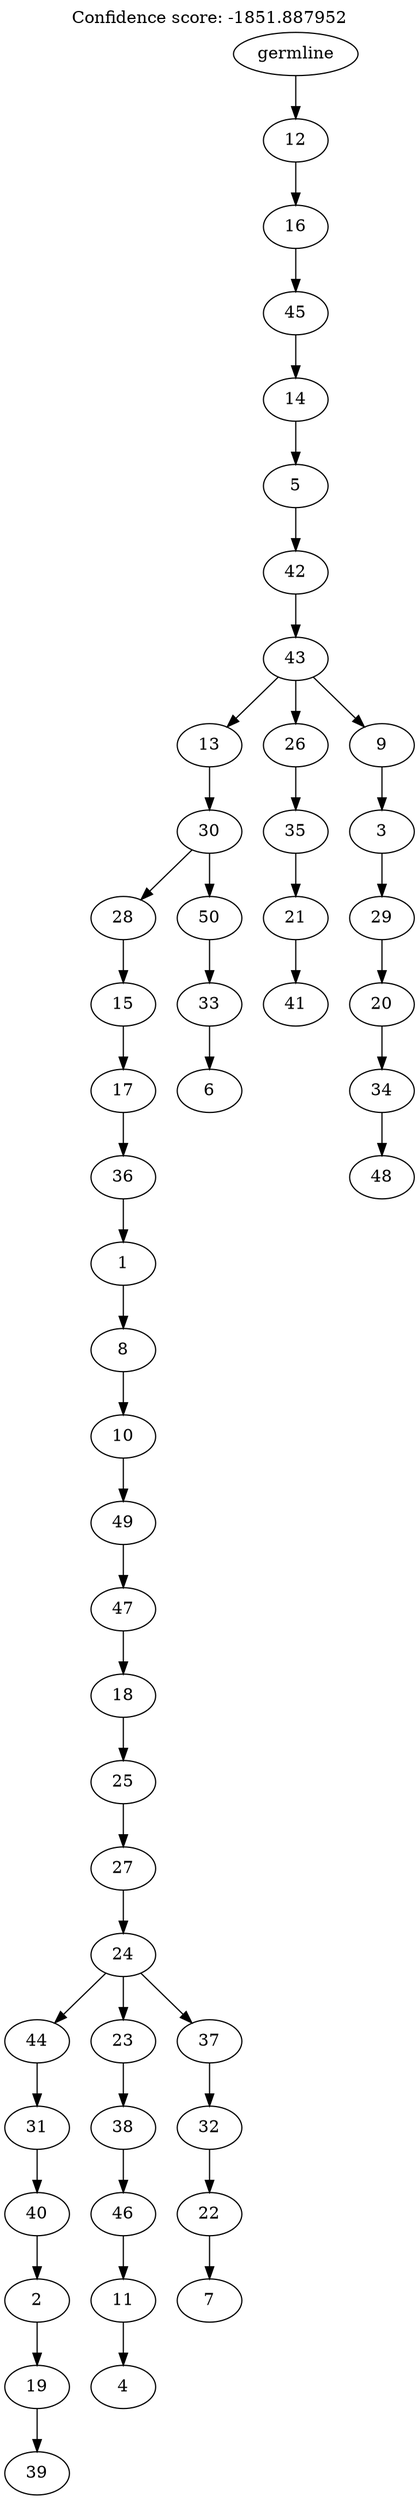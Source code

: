 digraph g {
	"49" -> "50";
	"50" [label="39"];
	"48" -> "49";
	"49" [label="19"];
	"47" -> "48";
	"48" [label="2"];
	"46" -> "47";
	"47" [label="40"];
	"45" -> "46";
	"46" [label="31"];
	"43" -> "44";
	"44" [label="4"];
	"42" -> "43";
	"43" [label="11"];
	"41" -> "42";
	"42" [label="46"];
	"40" -> "41";
	"41" [label="38"];
	"38" -> "39";
	"39" [label="7"];
	"37" -> "38";
	"38" [label="22"];
	"36" -> "37";
	"37" [label="32"];
	"35" -> "36";
	"36" [label="37"];
	"35" -> "40";
	"40" [label="23"];
	"35" -> "45";
	"45" [label="44"];
	"34" -> "35";
	"35" [label="24"];
	"33" -> "34";
	"34" [label="27"];
	"32" -> "33";
	"33" [label="25"];
	"31" -> "32";
	"32" [label="18"];
	"30" -> "31";
	"31" [label="47"];
	"29" -> "30";
	"30" [label="49"];
	"28" -> "29";
	"29" [label="10"];
	"27" -> "28";
	"28" [label="8"];
	"26" -> "27";
	"27" [label="1"];
	"25" -> "26";
	"26" [label="36"];
	"24" -> "25";
	"25" [label="17"];
	"23" -> "24";
	"24" [label="15"];
	"21" -> "22";
	"22" [label="6"];
	"20" -> "21";
	"21" [label="33"];
	"19" -> "20";
	"20" [label="50"];
	"19" -> "23";
	"23" [label="28"];
	"18" -> "19";
	"19" [label="30"];
	"16" -> "17";
	"17" [label="41"];
	"15" -> "16";
	"16" [label="21"];
	"14" -> "15";
	"15" [label="35"];
	"12" -> "13";
	"13" [label="48"];
	"11" -> "12";
	"12" [label="34"];
	"10" -> "11";
	"11" [label="20"];
	"9" -> "10";
	"10" [label="29"];
	"8" -> "9";
	"9" [label="3"];
	"7" -> "8";
	"8" [label="9"];
	"7" -> "14";
	"14" [label="26"];
	"7" -> "18";
	"18" [label="13"];
	"6" -> "7";
	"7" [label="43"];
	"5" -> "6";
	"6" [label="42"];
	"4" -> "5";
	"5" [label="5"];
	"3" -> "4";
	"4" [label="14"];
	"2" -> "3";
	"3" [label="45"];
	"1" -> "2";
	"2" [label="16"];
	"0" -> "1";
	"1" [label="12"];
	"0" [label="germline"];
	labelloc="t";
	label="Confidence score: -1851.887952";
}
